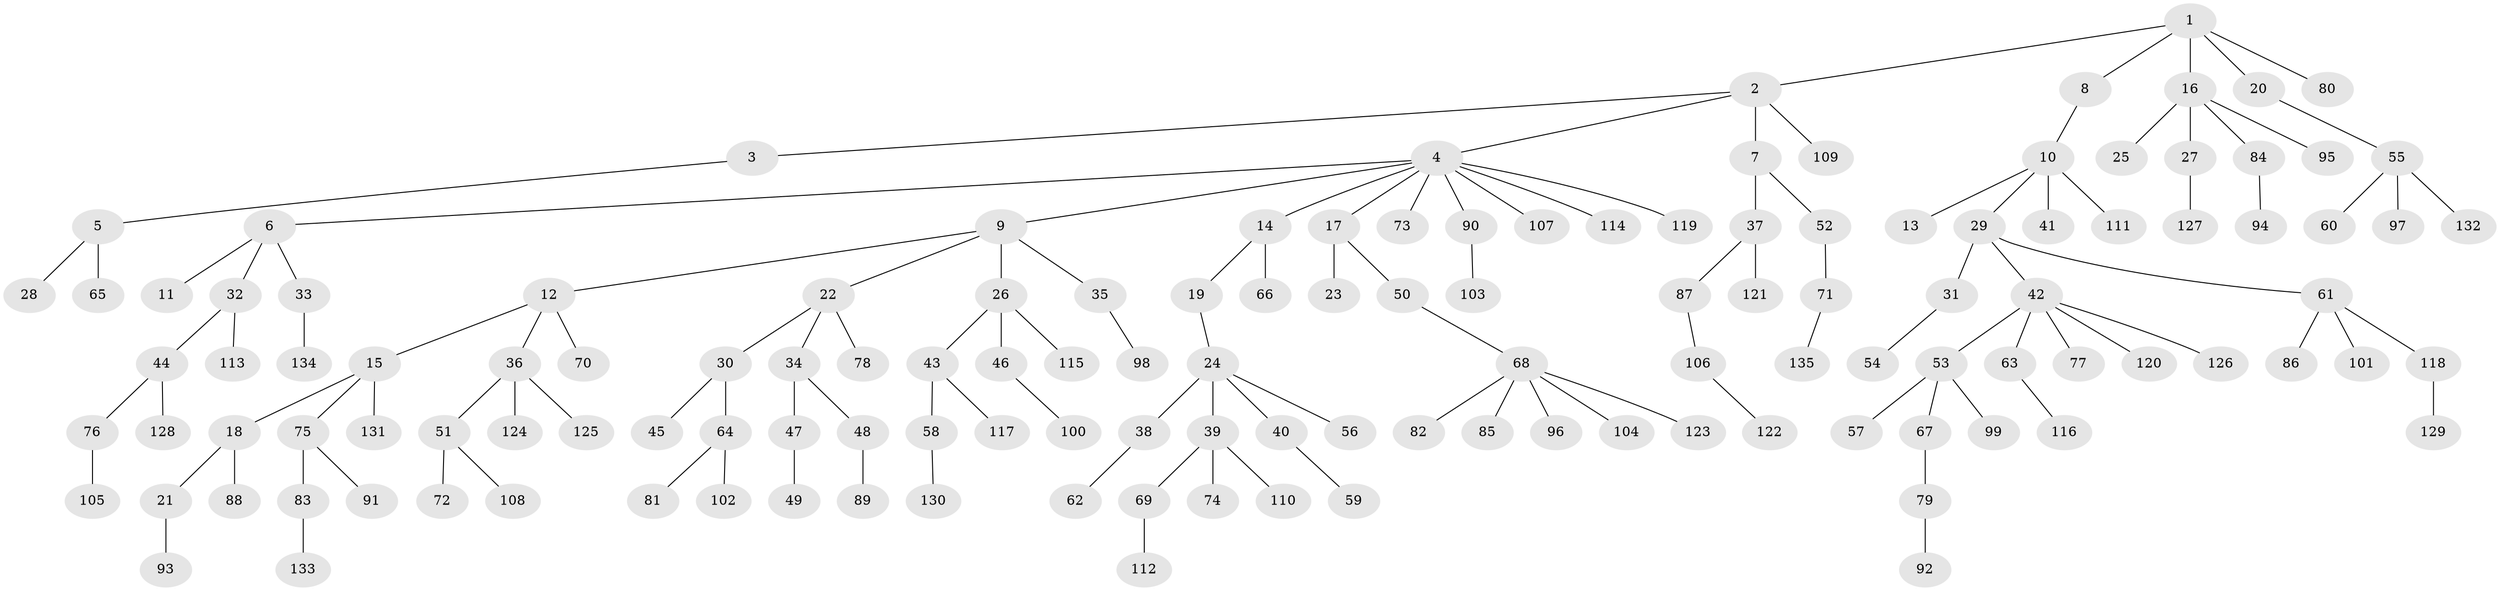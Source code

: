 // Generated by graph-tools (version 1.1) at 2025/15/03/09/25 04:15:38]
// undirected, 135 vertices, 134 edges
graph export_dot {
graph [start="1"]
  node [color=gray90,style=filled];
  1;
  2;
  3;
  4;
  5;
  6;
  7;
  8;
  9;
  10;
  11;
  12;
  13;
  14;
  15;
  16;
  17;
  18;
  19;
  20;
  21;
  22;
  23;
  24;
  25;
  26;
  27;
  28;
  29;
  30;
  31;
  32;
  33;
  34;
  35;
  36;
  37;
  38;
  39;
  40;
  41;
  42;
  43;
  44;
  45;
  46;
  47;
  48;
  49;
  50;
  51;
  52;
  53;
  54;
  55;
  56;
  57;
  58;
  59;
  60;
  61;
  62;
  63;
  64;
  65;
  66;
  67;
  68;
  69;
  70;
  71;
  72;
  73;
  74;
  75;
  76;
  77;
  78;
  79;
  80;
  81;
  82;
  83;
  84;
  85;
  86;
  87;
  88;
  89;
  90;
  91;
  92;
  93;
  94;
  95;
  96;
  97;
  98;
  99;
  100;
  101;
  102;
  103;
  104;
  105;
  106;
  107;
  108;
  109;
  110;
  111;
  112;
  113;
  114;
  115;
  116;
  117;
  118;
  119;
  120;
  121;
  122;
  123;
  124;
  125;
  126;
  127;
  128;
  129;
  130;
  131;
  132;
  133;
  134;
  135;
  1 -- 2;
  1 -- 8;
  1 -- 16;
  1 -- 20;
  1 -- 80;
  2 -- 3;
  2 -- 4;
  2 -- 7;
  2 -- 109;
  3 -- 5;
  4 -- 6;
  4 -- 9;
  4 -- 14;
  4 -- 17;
  4 -- 73;
  4 -- 90;
  4 -- 107;
  4 -- 114;
  4 -- 119;
  5 -- 28;
  5 -- 65;
  6 -- 11;
  6 -- 32;
  6 -- 33;
  7 -- 37;
  7 -- 52;
  8 -- 10;
  9 -- 12;
  9 -- 22;
  9 -- 26;
  9 -- 35;
  10 -- 13;
  10 -- 29;
  10 -- 41;
  10 -- 111;
  12 -- 15;
  12 -- 36;
  12 -- 70;
  14 -- 19;
  14 -- 66;
  15 -- 18;
  15 -- 75;
  15 -- 131;
  16 -- 25;
  16 -- 27;
  16 -- 84;
  16 -- 95;
  17 -- 23;
  17 -- 50;
  18 -- 21;
  18 -- 88;
  19 -- 24;
  20 -- 55;
  21 -- 93;
  22 -- 30;
  22 -- 34;
  22 -- 78;
  24 -- 38;
  24 -- 39;
  24 -- 40;
  24 -- 56;
  26 -- 43;
  26 -- 46;
  26 -- 115;
  27 -- 127;
  29 -- 31;
  29 -- 42;
  29 -- 61;
  30 -- 45;
  30 -- 64;
  31 -- 54;
  32 -- 44;
  32 -- 113;
  33 -- 134;
  34 -- 47;
  34 -- 48;
  35 -- 98;
  36 -- 51;
  36 -- 124;
  36 -- 125;
  37 -- 87;
  37 -- 121;
  38 -- 62;
  39 -- 69;
  39 -- 74;
  39 -- 110;
  40 -- 59;
  42 -- 53;
  42 -- 63;
  42 -- 77;
  42 -- 120;
  42 -- 126;
  43 -- 58;
  43 -- 117;
  44 -- 76;
  44 -- 128;
  46 -- 100;
  47 -- 49;
  48 -- 89;
  50 -- 68;
  51 -- 72;
  51 -- 108;
  52 -- 71;
  53 -- 57;
  53 -- 67;
  53 -- 99;
  55 -- 60;
  55 -- 97;
  55 -- 132;
  58 -- 130;
  61 -- 86;
  61 -- 101;
  61 -- 118;
  63 -- 116;
  64 -- 81;
  64 -- 102;
  67 -- 79;
  68 -- 82;
  68 -- 85;
  68 -- 96;
  68 -- 104;
  68 -- 123;
  69 -- 112;
  71 -- 135;
  75 -- 83;
  75 -- 91;
  76 -- 105;
  79 -- 92;
  83 -- 133;
  84 -- 94;
  87 -- 106;
  90 -- 103;
  106 -- 122;
  118 -- 129;
}
